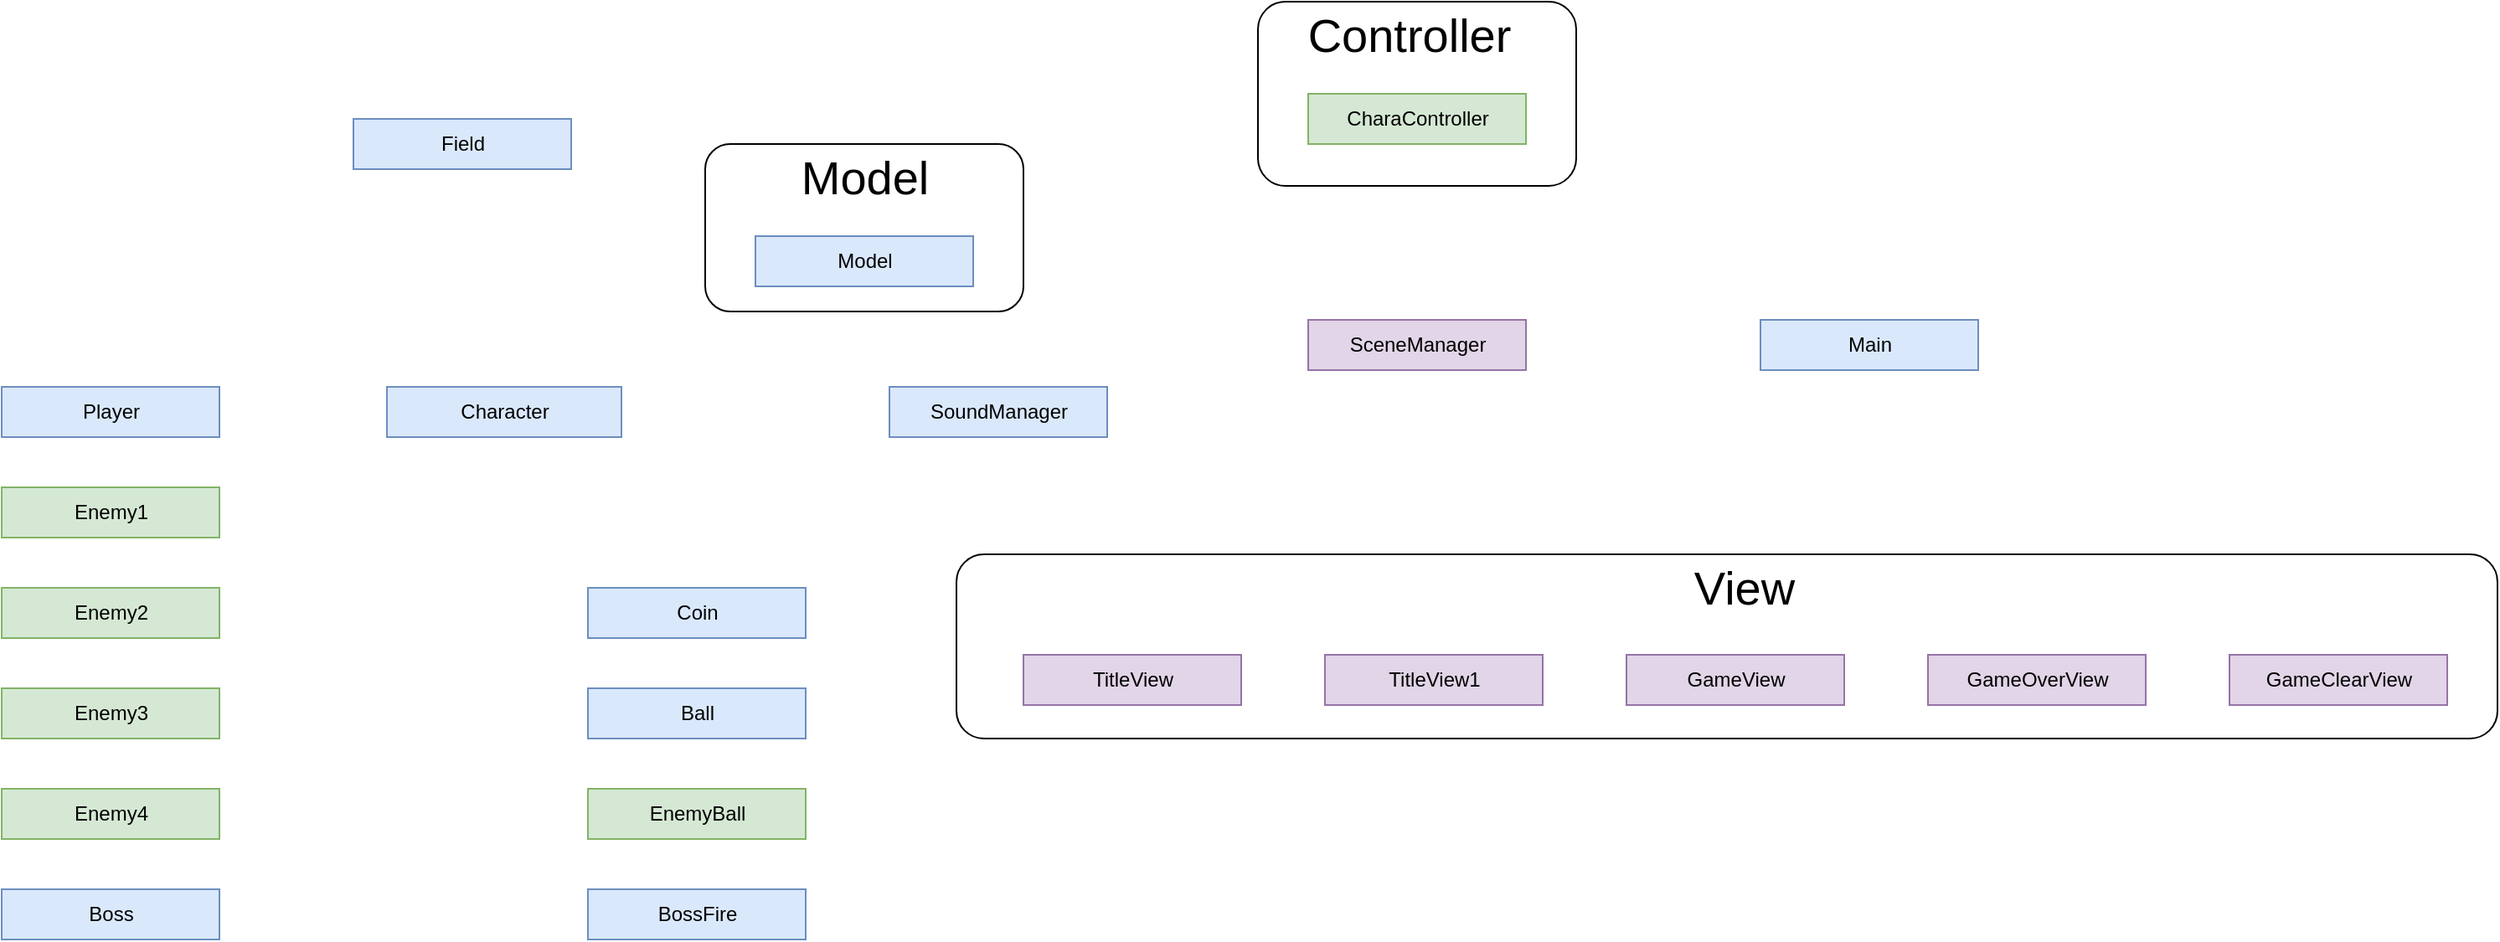 <mxfile version="14.2.7" type="device"><diagram id="C5RBs43oDa-KdzZeNtuy" name="Page-1"><mxGraphModel dx="1422" dy="705" grid="1" gridSize="10" guides="1" tooltips="1" connect="1" arrows="0" fold="1" page="1" pageScale="1" pageWidth="1600" pageHeight="900" math="0" shadow="0"><root><object label="" id="WIyWlLk6GJQsqaUBKTNV-0"><mxCell/></object><mxCell id="WIyWlLk6GJQsqaUBKTNV-1" parent="WIyWlLk6GJQsqaUBKTNV-0"/><mxCell id="lhQk18rv9-sTuvD8RSH--43" value="" style="rounded=1;whiteSpace=wrap;html=1;" vertex="1" parent="WIyWlLk6GJQsqaUBKTNV-1"><mxGeometry x="600" y="380" width="920" height="110" as="geometry"/></mxCell><mxCell id="lhQk18rv9-sTuvD8RSH--42" value="" style="rounded=1;whiteSpace=wrap;html=1;" vertex="1" parent="WIyWlLk6GJQsqaUBKTNV-1"><mxGeometry x="780" y="50" width="190" height="110" as="geometry"/></mxCell><mxCell id="lhQk18rv9-sTuvD8RSH--38" value="" style="rounded=1;whiteSpace=wrap;html=1;" vertex="1" parent="WIyWlLk6GJQsqaUBKTNV-1"><mxGeometry x="450" y="135" width="190" height="100" as="geometry"/></mxCell><mxCell id="lhQk18rv9-sTuvD8RSH--0" value="Enemy4" style="html=1;fillColor=#d5e8d4;strokeColor=#82b366;" vertex="1" parent="WIyWlLk6GJQsqaUBKTNV-1"><mxGeometry x="30" y="520" width="130" height="30" as="geometry"/></mxCell><mxCell id="lhQk18rv9-sTuvD8RSH--2" value="Character" style="html=1;fillColor=#dae8fc;strokeColor=#6c8ebf;" vertex="1" parent="WIyWlLk6GJQsqaUBKTNV-1"><mxGeometry x="260" y="280" width="140" height="30" as="geometry"/></mxCell><mxCell id="lhQk18rv9-sTuvD8RSH--3" value="Enemy3" style="html=1;fillColor=#d5e8d4;strokeColor=#82b366;" vertex="1" parent="WIyWlLk6GJQsqaUBKTNV-1"><mxGeometry x="30" y="460" width="130" height="30" as="geometry"/></mxCell><mxCell id="lhQk18rv9-sTuvD8RSH--4" value="Enemy2" style="html=1;fillColor=#d5e8d4;strokeColor=#82b366;" vertex="1" parent="WIyWlLk6GJQsqaUBKTNV-1"><mxGeometry x="30" y="400" width="130" height="30" as="geometry"/></mxCell><mxCell id="lhQk18rv9-sTuvD8RSH--5" value="Player" style="html=1;fillColor=#dae8fc;strokeColor=#6c8ebf;" vertex="1" parent="WIyWlLk6GJQsqaUBKTNV-1"><mxGeometry x="30" y="280" width="130" height="30" as="geometry"/></mxCell><mxCell id="lhQk18rv9-sTuvD8RSH--6" value="Enemy1" style="html=1;fillColor=#d5e8d4;strokeColor=#82b366;" vertex="1" parent="WIyWlLk6GJQsqaUBKTNV-1"><mxGeometry x="30" y="340" width="130" height="30" as="geometry"/></mxCell><mxCell id="lhQk18rv9-sTuvD8RSH--7" value="BossFire" style="html=1;fillColor=#dae8fc;strokeColor=#6c8ebf;" vertex="1" parent="WIyWlLk6GJQsqaUBKTNV-1"><mxGeometry x="380" y="580" width="130" height="30" as="geometry"/></mxCell><mxCell id="lhQk18rv9-sTuvD8RSH--8" value="Boss" style="html=1;fillColor=#dae8fc;strokeColor=#6c8ebf;" vertex="1" parent="WIyWlLk6GJQsqaUBKTNV-1"><mxGeometry x="30" y="580" width="130" height="30" as="geometry"/></mxCell><mxCell id="lhQk18rv9-sTuvD8RSH--9" value="Ball" style="html=1;fillColor=#dae8fc;strokeColor=#6c8ebf;" vertex="1" parent="WIyWlLk6GJQsqaUBKTNV-1"><mxGeometry x="380" y="460" width="130" height="30" as="geometry"/></mxCell><mxCell id="lhQk18rv9-sTuvD8RSH--10" value="EnemyBall" style="html=1;fillColor=#d5e8d4;strokeColor=#82b366;" vertex="1" parent="WIyWlLk6GJQsqaUBKTNV-1"><mxGeometry x="380" y="520" width="130" height="30" as="geometry"/></mxCell><mxCell id="lhQk18rv9-sTuvD8RSH--12" value="CharaController" style="html=1;fillColor=#d5e8d4;strokeColor=#82b366;" vertex="1" parent="WIyWlLk6GJQsqaUBKTNV-1"><mxGeometry x="810" y="105" width="130" height="30" as="geometry"/></mxCell><mxCell id="lhQk18rv9-sTuvD8RSH--13" value="Model" style="html=1;fillColor=#dae8fc;strokeColor=#6c8ebf;" vertex="1" parent="WIyWlLk6GJQsqaUBKTNV-1"><mxGeometry x="480" y="190" width="130" height="30" as="geometry"/></mxCell><mxCell id="lhQk18rv9-sTuvD8RSH--14" value="GameView" style="html=1;fillColor=#e1d5e7;strokeColor=#9673a6;" vertex="1" parent="WIyWlLk6GJQsqaUBKTNV-1"><mxGeometry x="1000" y="440" width="130" height="30" as="geometry"/></mxCell><mxCell id="lhQk18rv9-sTuvD8RSH--15" value="GameOverView" style="html=1;fillColor=#e1d5e7;strokeColor=#9673a6;" vertex="1" parent="WIyWlLk6GJQsqaUBKTNV-1"><mxGeometry x="1180" y="440" width="130" height="30" as="geometry"/></mxCell><mxCell id="lhQk18rv9-sTuvD8RSH--16" value="TitleView" style="html=1;fillColor=#e1d5e7;strokeColor=#9673a6;" vertex="1" parent="WIyWlLk6GJQsqaUBKTNV-1"><mxGeometry x="640" y="440" width="130" height="30" as="geometry"/></mxCell><mxCell id="lhQk18rv9-sTuvD8RSH--17" value="TitleView1" style="html=1;fillColor=#e1d5e7;strokeColor=#9673a6;" vertex="1" parent="WIyWlLk6GJQsqaUBKTNV-1"><mxGeometry x="820" y="440" width="130" height="30" as="geometry"/></mxCell><mxCell id="lhQk18rv9-sTuvD8RSH--32" value="Field" style="html=1;fillColor=#dae8fc;strokeColor=#6c8ebf;" vertex="1" parent="WIyWlLk6GJQsqaUBKTNV-1"><mxGeometry x="240" y="120" width="130" height="30" as="geometry"/></mxCell><mxCell id="lhQk18rv9-sTuvD8RSH--33" value="Main" style="html=1;fillColor=#dae8fc;strokeColor=#6c8ebf;" vertex="1" parent="WIyWlLk6GJQsqaUBKTNV-1"><mxGeometry x="1080" y="240" width="130" height="30" as="geometry"/></mxCell><mxCell id="lhQk18rv9-sTuvD8RSH--34" value="SceneManager" style="html=1;fillColor=#e1d5e7;strokeColor=#9673a6;" vertex="1" parent="WIyWlLk6GJQsqaUBKTNV-1"><mxGeometry x="810" y="240" width="130" height="30" as="geometry"/></mxCell><mxCell id="lhQk18rv9-sTuvD8RSH--35" value="Coin" style="html=1;fillColor=#dae8fc;strokeColor=#6c8ebf;" vertex="1" parent="WIyWlLk6GJQsqaUBKTNV-1"><mxGeometry x="380" y="400" width="130" height="30" as="geometry"/></mxCell><mxCell id="lhQk18rv9-sTuvD8RSH--40" value="Model" style="text;html=1;align=center;verticalAlign=middle;resizable=0;points=[];autosize=1;fontSize=28;" vertex="1" parent="WIyWlLk6GJQsqaUBKTNV-1"><mxGeometry x="500" y="135" width="90" height="40" as="geometry"/></mxCell><mxCell id="lhQk18rv9-sTuvD8RSH--41" value="Controller" style="text;html=1;align=center;verticalAlign=middle;resizable=0;points=[];autosize=1;fontSize=28;" vertex="1" parent="WIyWlLk6GJQsqaUBKTNV-1"><mxGeometry x="800" y="50" width="140" height="40" as="geometry"/></mxCell><mxCell id="lhQk18rv9-sTuvD8RSH--44" value="View" style="text;html=1;align=center;verticalAlign=middle;resizable=0;points=[];autosize=1;fontSize=28;" vertex="1" parent="WIyWlLk6GJQsqaUBKTNV-1"><mxGeometry x="1030" y="380" width="80" height="40" as="geometry"/></mxCell><mxCell id="lhQk18rv9-sTuvD8RSH--47" value="SoundManager" style="html=1;fillColor=#dae8fc;strokeColor=#6c8ebf;" vertex="1" parent="WIyWlLk6GJQsqaUBKTNV-1"><mxGeometry x="560" y="280" width="130" height="30" as="geometry"/></mxCell><mxCell id="lhQk18rv9-sTuvD8RSH--48" value="GameClearView" style="html=1;fillColor=#e1d5e7;strokeColor=#9673a6;" vertex="1" parent="WIyWlLk6GJQsqaUBKTNV-1"><mxGeometry x="1360" y="440" width="130" height="30" as="geometry"/></mxCell></root></mxGraphModel></diagram></mxfile>